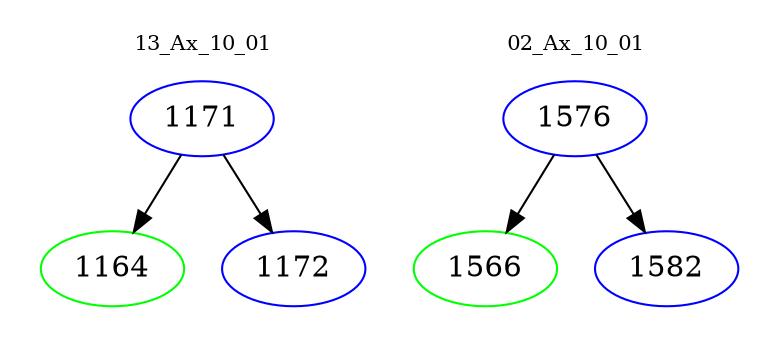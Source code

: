 digraph{
subgraph cluster_0 {
color = white
label = "13_Ax_10_01";
fontsize=10;
T0_1171 [label="1171", color="blue"]
T0_1171 -> T0_1164 [color="black"]
T0_1164 [label="1164", color="green"]
T0_1171 -> T0_1172 [color="black"]
T0_1172 [label="1172", color="blue"]
}
subgraph cluster_1 {
color = white
label = "02_Ax_10_01";
fontsize=10;
T1_1576 [label="1576", color="blue"]
T1_1576 -> T1_1566 [color="black"]
T1_1566 [label="1566", color="green"]
T1_1576 -> T1_1582 [color="black"]
T1_1582 [label="1582", color="blue"]
}
}

